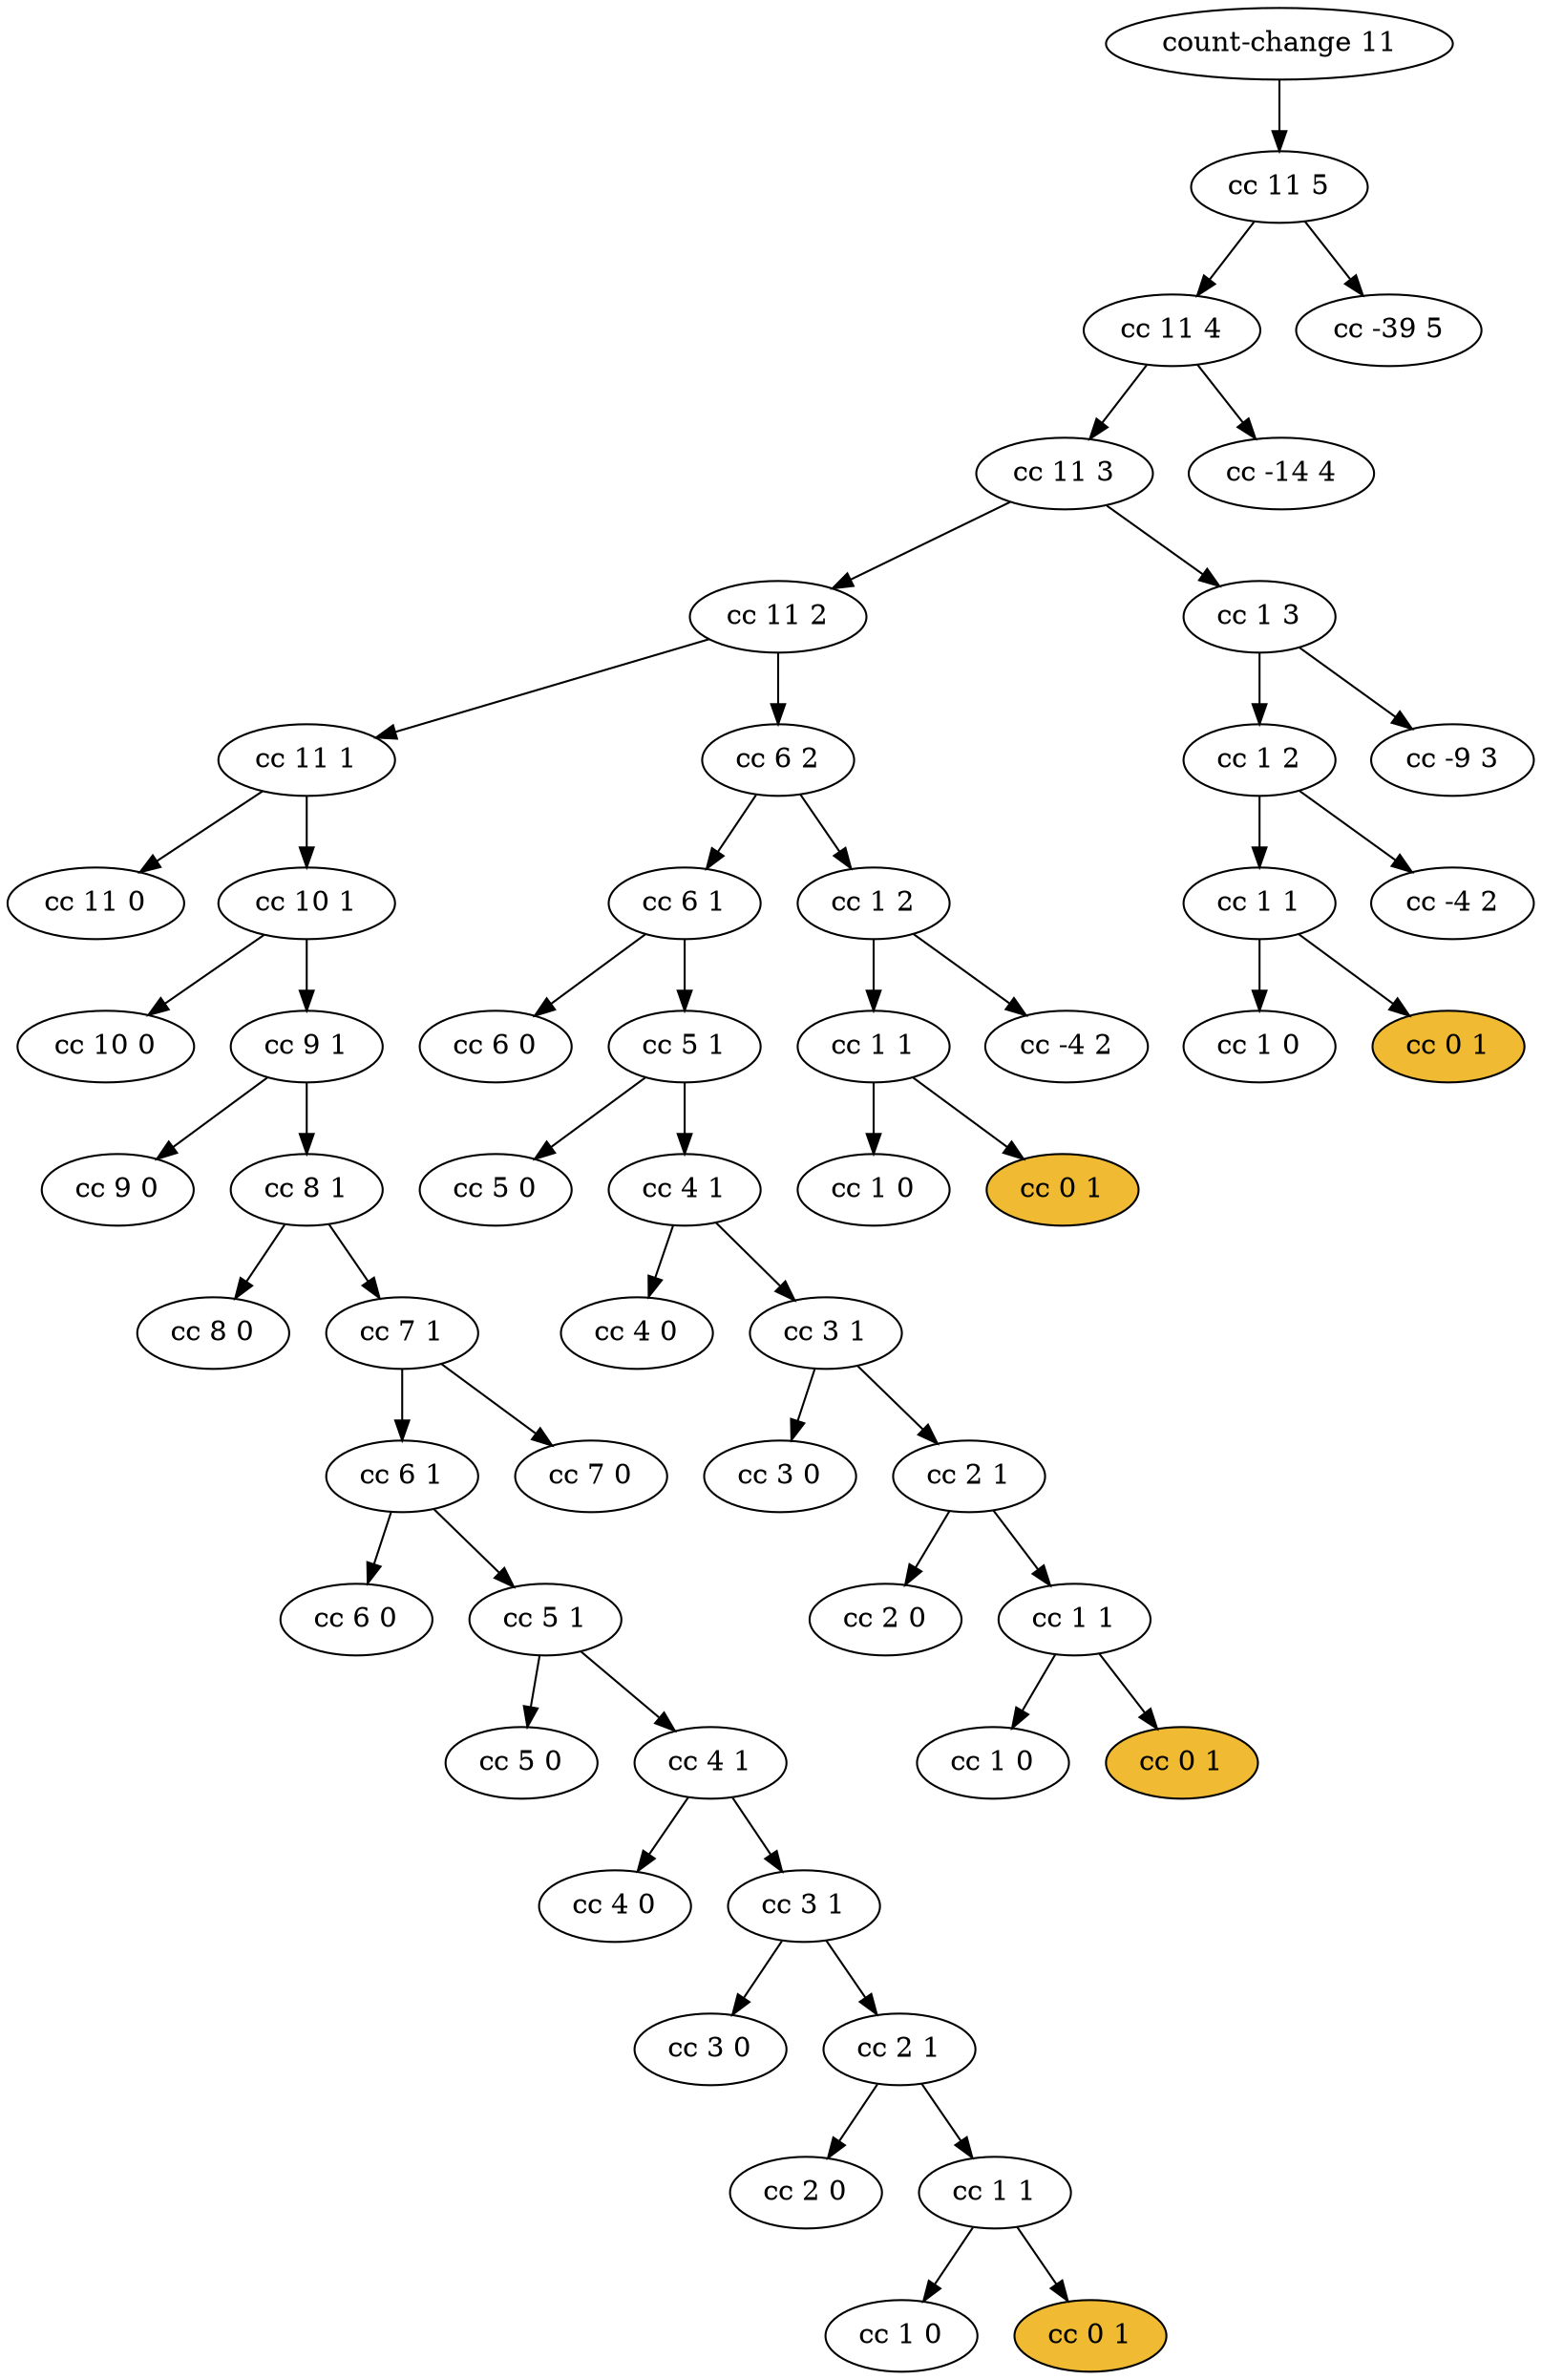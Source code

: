// this is graphviz's dot file
// run follow
// dot -Tpng ex01-14.dot -o ex01-14.png
digraph ex_1_14 {
    "count-change 11" -> "cc 11 5";
 
    "cc 11 5" -> "cc 11 4";
    "cc 11 5" -> "cc -39 5";
 
    "cc 11 4" -> "cc 11 3";
    "cc 11 4" -> "cc -14 4";
 
    "cc 11 3" -> "cc 11 2";
    "cc 11 3" -> "cc 1 3";
 
    cc_1_2_1[label="cc 1 2"];
    "cc 1 3" -> cc_1_2_1;
    "cc 1 3" -> "cc -9 3";
 
    cc_1_1_1[label="cc 1 1"];
    cc_m4_2_1[label="cc -4 2"];
    cc_1_2_1 -> cc_1_1_1;
    cc_1_2_1 -> cc_m4_2_1;
 
    cc_1_0_1[label="cc 1 0"];
    cc_0_1_1[label="cc 0 1" style=filled fillcolor="#F0BA32"];
    cc_1_1_1 -> cc_1_0_1;
    cc_1_1_1 -> cc_0_1_1;
 
    "cc 11 2" -> "cc 11 1";
    "cc 11 2" -> "cc 6 2";
 
    cc_6_1_1[label="cc 6 1"];
    cc_1_2_2[label="cc 1 2"];
    "cc 6 2" -> cc_6_1_1;
    "cc 6 2" -> cc_1_2_2;
 
    cc_6_0_1[label="cc 6 0"];
    cc_5_1_1[label="cc 5 1"];
    cc_6_1_1 -> cc_6_0_1;
    cc_6_1_1 -> cc_5_1_1;
 
    cc_5_0_1[label="cc 5 0"];
    cc_4_1_1[label="cc 4 1"];
    cc_5_1_1 -> cc_5_0_1;
    cc_5_1_1 -> cc_4_1_1;
 
    cc_4_0_1[label="cc 4 0"];
    cc_3_1_1[label="cc 3 1"];
    cc_4_1_1 -> cc_4_0_1;
    cc_4_1_1 -> cc_3_1_1;
 
    cc_3_0_1[label="cc 3 0"];
    cc_2_1_1[label="cc 2 1"];
    cc_3_1_1 -> cc_3_0_1;
    cc_3_1_1 -> cc_2_1_1;
 
    cc_2_0_1[label="cc 2 0"];
    cc_1_1_2[label="cc 1 1"];
    cc_2_1_1 -> cc_2_0_1;
    cc_2_1_1 -> cc_1_1_2;
 
    cc_1_0_2[label="cc 1 0"];
    cc_0_1_2[label="cc 0 1" style=filled fillcolor="#F0BA32"];
    cc_1_1_2 -> cc_1_0_2;
    cc_1_1_2 -> cc_0_1_2;
 
    cc_1_1_3[label="cc 1 1"];
    cc_m4_2_2[label="cc -4 2"];
    cc_1_2_2 -> cc_1_1_3;
    cc_1_2_2 -> cc_m4_2_2;
 
    cc_1_0_3[label="cc 1 0"];
    cc_0_1_3[label="cc 0 1" style=filled fillcolor="#F0BA32"];
    cc_1_1_3 -> cc_1_0_3;
    cc_1_1_3 -> cc_0_1_3;
 
    "cc 11 1" -> "cc 11 0";
    "cc 11 1" -> "cc 10 1";
 
    "cc 10 1" -> "cc 10 0";
    "cc 10 1" -> "cc 9 1";
 
    "cc 9 1" -> "cc 9 0";
    "cc 9 1" -> "cc 8 1";
 
    "cc 8 1" -> "cc 8 0";
    "cc 8 1" -> "cc 7 1";
 
    cc_6_1_2[label="cc 6 1"];
    "cc 7 1" -> "cc 7 0";
    "cc 7 1" -> cc_6_1_2;
 
    cc_6_0_2[label="cc 6 0"];
    cc_5_1_2[label="cc 5 1"];
    cc_6_1_2 -> cc_6_0_2;
    cc_6_1_2 -> cc_5_1_2;
 
    cc_5_0_2[label="cc 5 0"];
    cc_4_1_2[label="cc 4 1"];
    cc_5_1_2 -> cc_5_0_2;
    cc_5_1_2 -> cc_4_1_2;
 
    cc_4_0_2[label="cc 4 0"];
    cc_3_1_2[label="cc 3 1"];
    cc_4_1_2 -> cc_4_0_2;
    cc_4_1_2 -> cc_3_1_2;
 
    cc_3_0_2[label="cc 3 0"];
    cc_2_1_2[label="cc 2 1"];
    cc_3_1_2 -> cc_3_0_2;
    cc_3_1_2 -> cc_2_1_2;
 
    cc_2_0_2[label="cc 2 0"];
    cc_1_1_4[label="cc 1 1"];
    cc_2_1_2 -> cc_2_0_2;
    cc_2_1_2 -> cc_1_1_4;
 
    cc_1_0_4[label="cc 1 0"];
    cc_0_1_4[label="cc 0 1" style=filled fillcolor="#F0BA32"];
    cc_1_1_4 -> cc_1_0_4;
    cc_1_1_4 -> cc_0_1_4;
}
